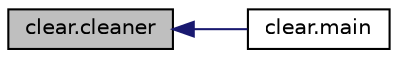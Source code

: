 digraph "clear.cleaner"
{
  edge [fontname="Helvetica",fontsize="10",labelfontname="Helvetica",labelfontsize="10"];
  node [fontname="Helvetica",fontsize="10",shape=record];
  rankdir="LR";
  Node1 [label="clear.cleaner",height=0.2,width=0.4,color="black", fillcolor="grey75", style="filled", fontcolor="black"];
  Node1 -> Node2 [dir="back",color="midnightblue",fontsize="10",style="solid",fontname="Helvetica"];
  Node2 [label="clear.main",height=0.2,width=0.4,color="black", fillcolor="white", style="filled",URL="$namespaceclear.html#a7c020f5885bae20fb99d2120b41869e9"];
}
